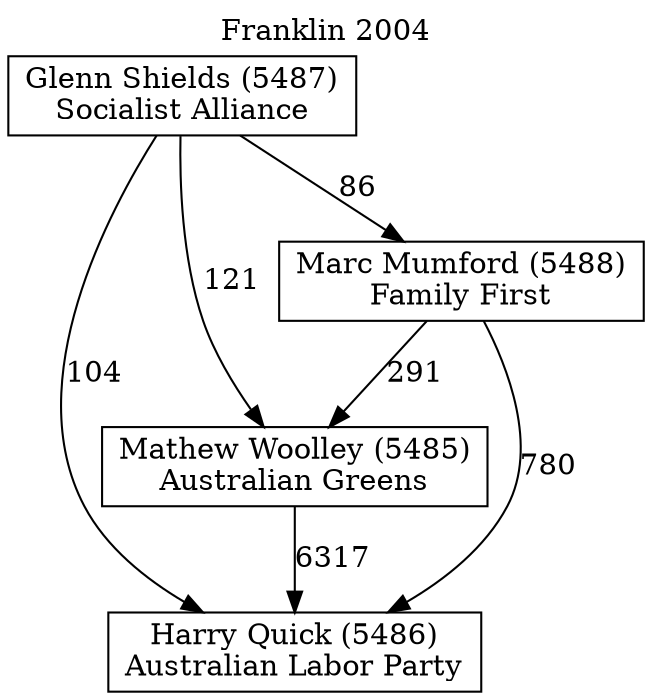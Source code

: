 // House preference flow
digraph "Harry Quick (5486)_Franklin_2004" {
	graph [label="Franklin 2004" labelloc=t mclimit=10]
	node [shape=box]
	"Harry Quick (5486)" [label="Harry Quick (5486)
Australian Labor Party"]
	"Mathew Woolley (5485)" [label="Mathew Woolley (5485)
Australian Greens"]
	"Marc Mumford (5488)" [label="Marc Mumford (5488)
Family First"]
	"Glenn Shields (5487)" [label="Glenn Shields (5487)
Socialist Alliance"]
	"Mathew Woolley (5485)" -> "Harry Quick (5486)" [label=6317]
	"Marc Mumford (5488)" -> "Mathew Woolley (5485)" [label=291]
	"Glenn Shields (5487)" -> "Marc Mumford (5488)" [label=86]
	"Marc Mumford (5488)" -> "Harry Quick (5486)" [label=780]
	"Glenn Shields (5487)" -> "Harry Quick (5486)" [label=104]
	"Glenn Shields (5487)" -> "Mathew Woolley (5485)" [label=121]
}
